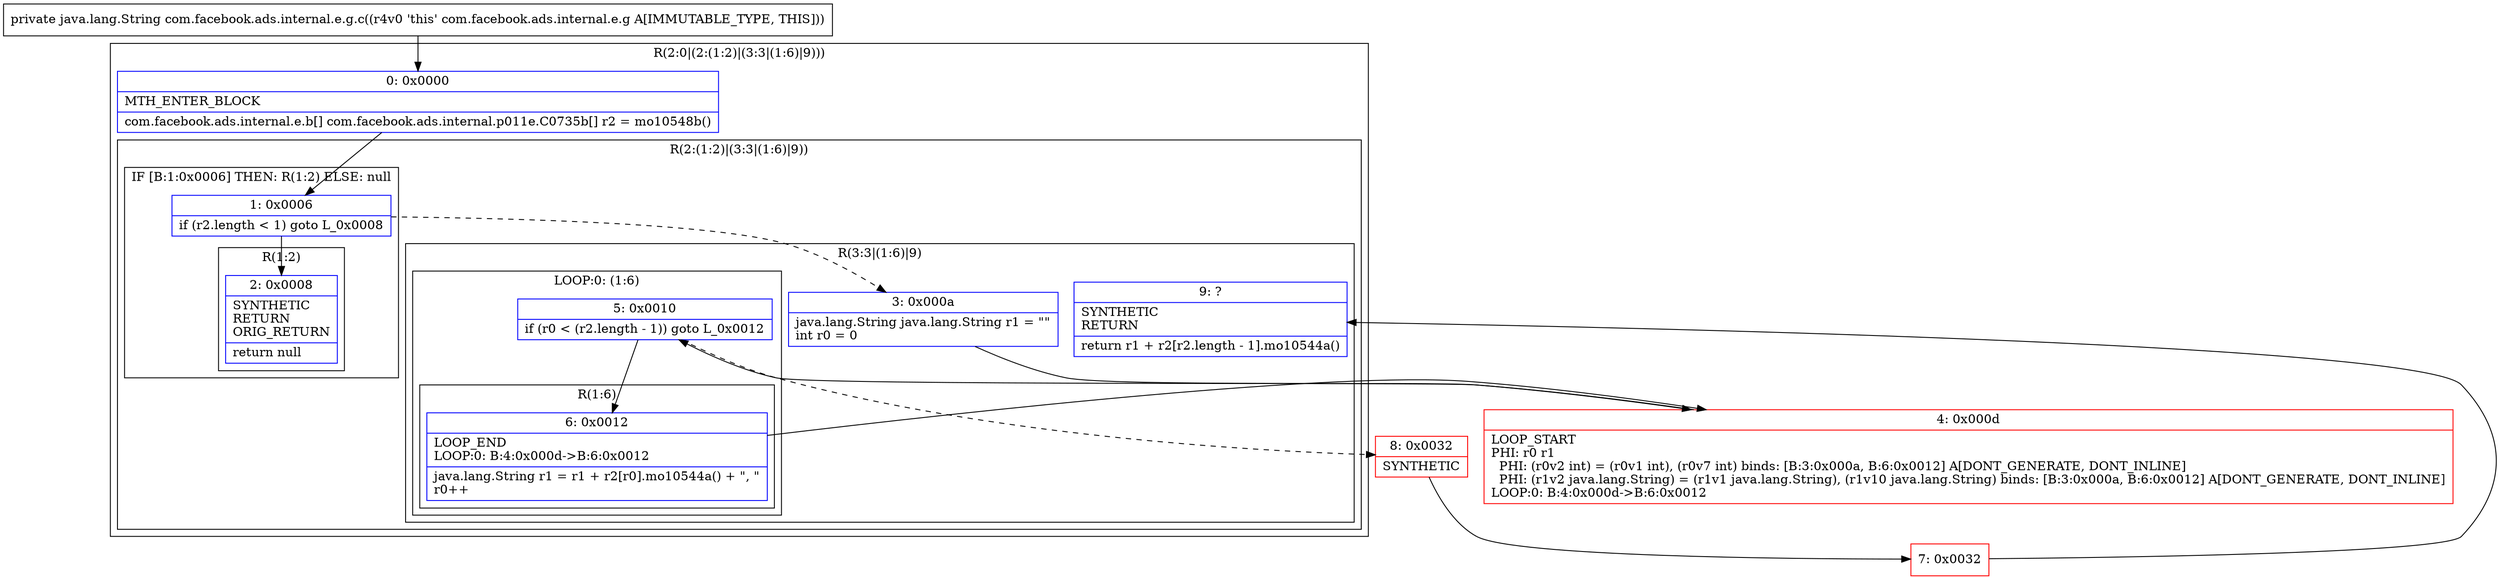 digraph "CFG forcom.facebook.ads.internal.e.g.c()Ljava\/lang\/String;" {
subgraph cluster_Region_1848273185 {
label = "R(2:0|(2:(1:2)|(3:3|(1:6)|9)))";
node [shape=record,color=blue];
Node_0 [shape=record,label="{0\:\ 0x0000|MTH_ENTER_BLOCK\l|com.facebook.ads.internal.e.b[] com.facebook.ads.internal.p011e.C0735b[] r2 = mo10548b()\l}"];
subgraph cluster_Region_691468995 {
label = "R(2:(1:2)|(3:3|(1:6)|9))";
node [shape=record,color=blue];
subgraph cluster_IfRegion_1851684455 {
label = "IF [B:1:0x0006] THEN: R(1:2) ELSE: null";
node [shape=record,color=blue];
Node_1 [shape=record,label="{1\:\ 0x0006|if (r2.length \< 1) goto L_0x0008\l}"];
subgraph cluster_Region_392316116 {
label = "R(1:2)";
node [shape=record,color=blue];
Node_2 [shape=record,label="{2\:\ 0x0008|SYNTHETIC\lRETURN\lORIG_RETURN\l|return null\l}"];
}
}
subgraph cluster_Region_2075977572 {
label = "R(3:3|(1:6)|9)";
node [shape=record,color=blue];
Node_3 [shape=record,label="{3\:\ 0x000a|java.lang.String java.lang.String r1 = \"\"\lint r0 = 0\l}"];
subgraph cluster_LoopRegion_1411205278 {
label = "LOOP:0: (1:6)";
node [shape=record,color=blue];
Node_5 [shape=record,label="{5\:\ 0x0010|if (r0 \< (r2.length \- 1)) goto L_0x0012\l}"];
subgraph cluster_Region_1189277176 {
label = "R(1:6)";
node [shape=record,color=blue];
Node_6 [shape=record,label="{6\:\ 0x0012|LOOP_END\lLOOP:0: B:4:0x000d\-\>B:6:0x0012\l|java.lang.String r1 = r1 + r2[r0].mo10544a() + \", \"\lr0++\l}"];
}
}
Node_9 [shape=record,label="{9\:\ ?|SYNTHETIC\lRETURN\l|return r1 + r2[r2.length \- 1].mo10544a()\l}"];
}
}
}
Node_4 [shape=record,color=red,label="{4\:\ 0x000d|LOOP_START\lPHI: r0 r1 \l  PHI: (r0v2 int) = (r0v1 int), (r0v7 int) binds: [B:3:0x000a, B:6:0x0012] A[DONT_GENERATE, DONT_INLINE]\l  PHI: (r1v2 java.lang.String) = (r1v1 java.lang.String), (r1v10 java.lang.String) binds: [B:3:0x000a, B:6:0x0012] A[DONT_GENERATE, DONT_INLINE]\lLOOP:0: B:4:0x000d\-\>B:6:0x0012\l}"];
Node_7 [shape=record,color=red,label="{7\:\ 0x0032}"];
Node_8 [shape=record,color=red,label="{8\:\ 0x0032|SYNTHETIC\l}"];
MethodNode[shape=record,label="{private java.lang.String com.facebook.ads.internal.e.g.c((r4v0 'this' com.facebook.ads.internal.e.g A[IMMUTABLE_TYPE, THIS])) }"];
MethodNode -> Node_0;
Node_0 -> Node_1;
Node_1 -> Node_2;
Node_1 -> Node_3[style=dashed];
Node_3 -> Node_4;
Node_5 -> Node_6;
Node_5 -> Node_8[style=dashed];
Node_6 -> Node_4;
Node_4 -> Node_5;
Node_7 -> Node_9;
Node_8 -> Node_7;
}

